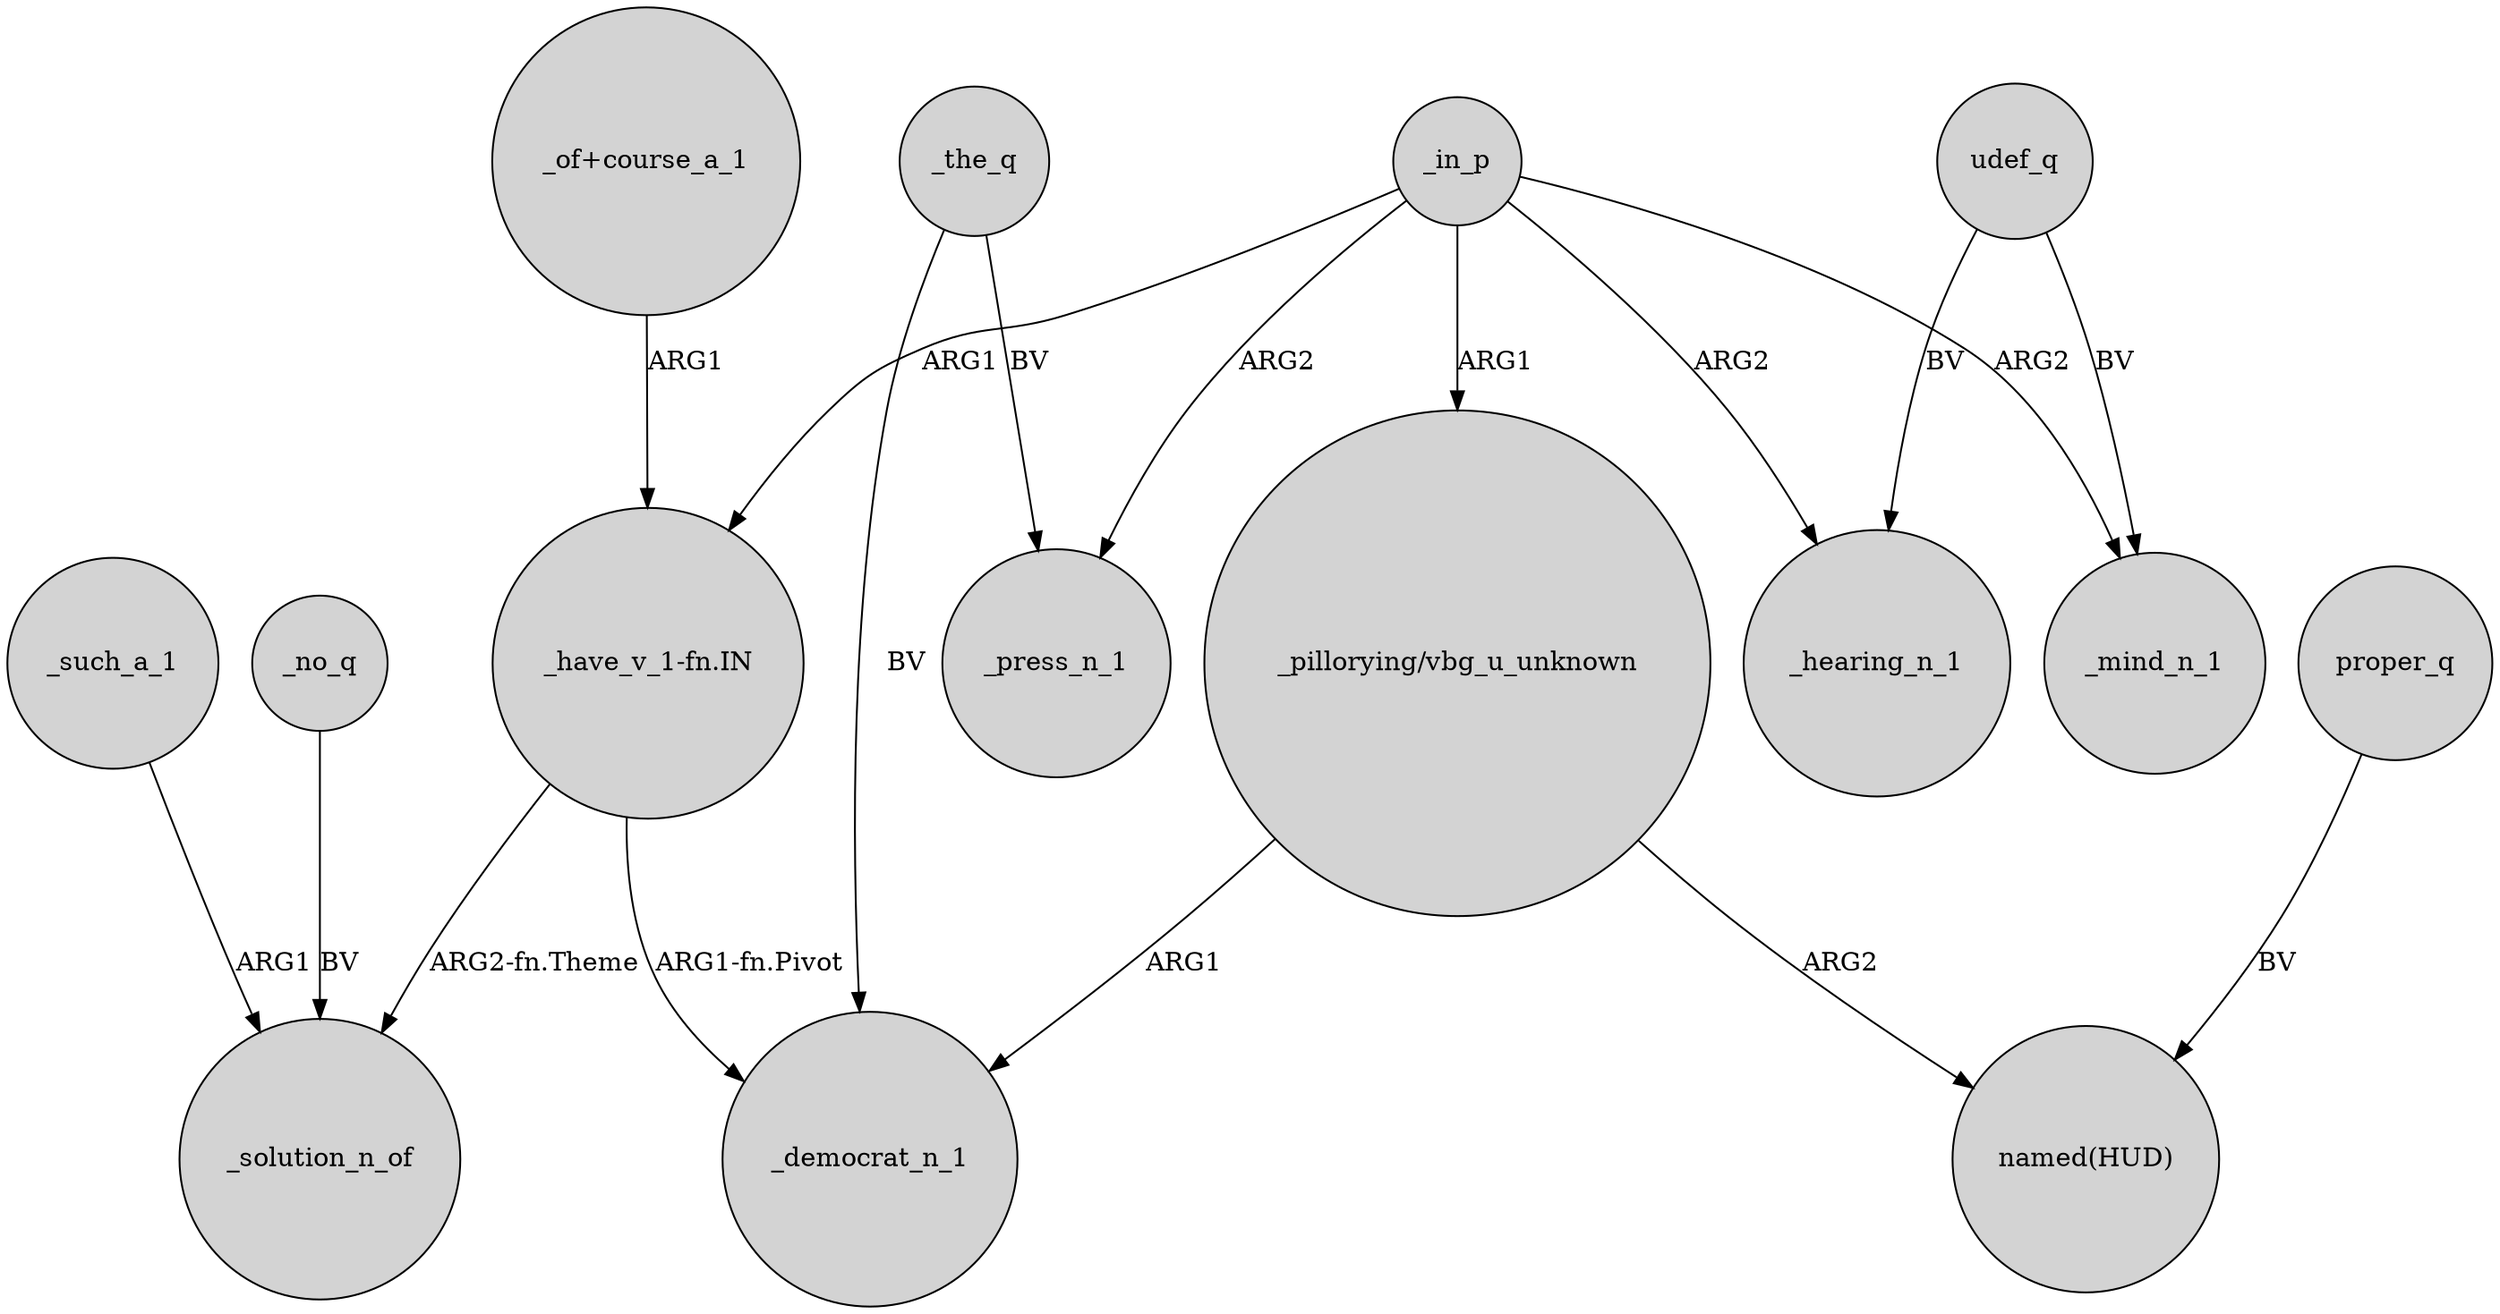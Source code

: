 digraph {
	node [shape=circle style=filled]
	"_of+course_a_1" -> "_have_v_1-fn.IN" [label=ARG1]
	"_have_v_1-fn.IN" -> _solution_n_of [label="ARG2-fn.Theme"]
	_in_p -> _hearing_n_1 [label=ARG2]
	_no_q -> _solution_n_of [label=BV]
	_the_q -> _press_n_1 [label=BV]
	udef_q -> _hearing_n_1 [label=BV]
	_such_a_1 -> _solution_n_of [label=ARG1]
	"_pillorying/vbg_u_unknown" -> "named(HUD)" [label=ARG2]
	udef_q -> _mind_n_1 [label=BV]
	"_have_v_1-fn.IN" -> _democrat_n_1 [label="ARG1-fn.Pivot"]
	proper_q -> "named(HUD)" [label=BV]
	_the_q -> _democrat_n_1 [label=BV]
	_in_p -> _mind_n_1 [label=ARG2]
	_in_p -> "_have_v_1-fn.IN" [label=ARG1]
	"_pillorying/vbg_u_unknown" -> _democrat_n_1 [label=ARG1]
	_in_p -> "_pillorying/vbg_u_unknown" [label=ARG1]
	_in_p -> _press_n_1 [label=ARG2]
}

